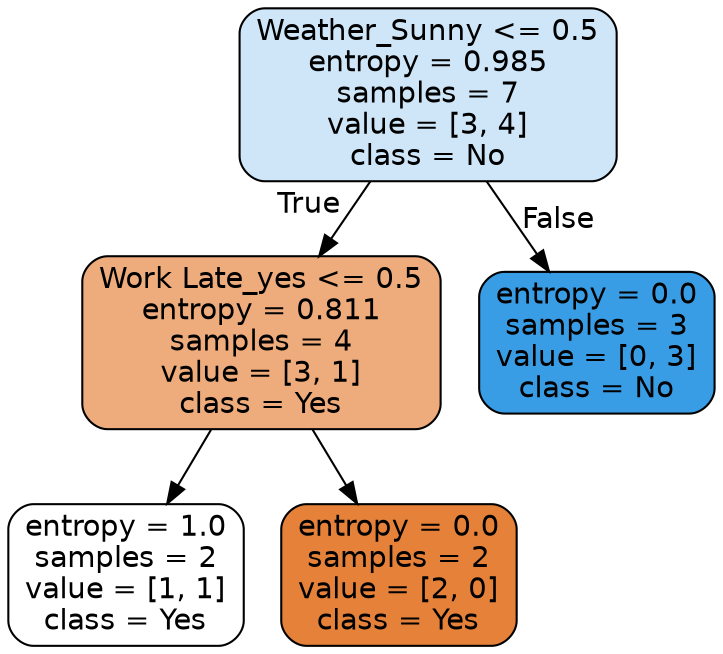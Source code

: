 digraph Tree {
node [shape=box, style="filled, rounded", color="black", fontname=helvetica] ;
edge [fontname=helvetica] ;
0 [label="Weather_Sunny <= 0.5\nentropy = 0.985\nsamples = 7\nvalue = [3, 4]\nclass = No", fillcolor="#cee6f8"] ;
1 [label="Work Late_yes <= 0.5\nentropy = 0.811\nsamples = 4\nvalue = [3, 1]\nclass = Yes", fillcolor="#eeab7b"] ;
0 -> 1 [labeldistance=2.5, labelangle=45, headlabel="True"] ;
2 [label="entropy = 1.0\nsamples = 2\nvalue = [1, 1]\nclass = Yes", fillcolor="#ffffff"] ;
1 -> 2 ;
3 [label="entropy = 0.0\nsamples = 2\nvalue = [2, 0]\nclass = Yes", fillcolor="#e58139"] ;
1 -> 3 ;
4 [label="entropy = 0.0\nsamples = 3\nvalue = [0, 3]\nclass = No", fillcolor="#399de5"] ;
0 -> 4 [labeldistance=2.5, labelangle=-45, headlabel="False"] ;
}